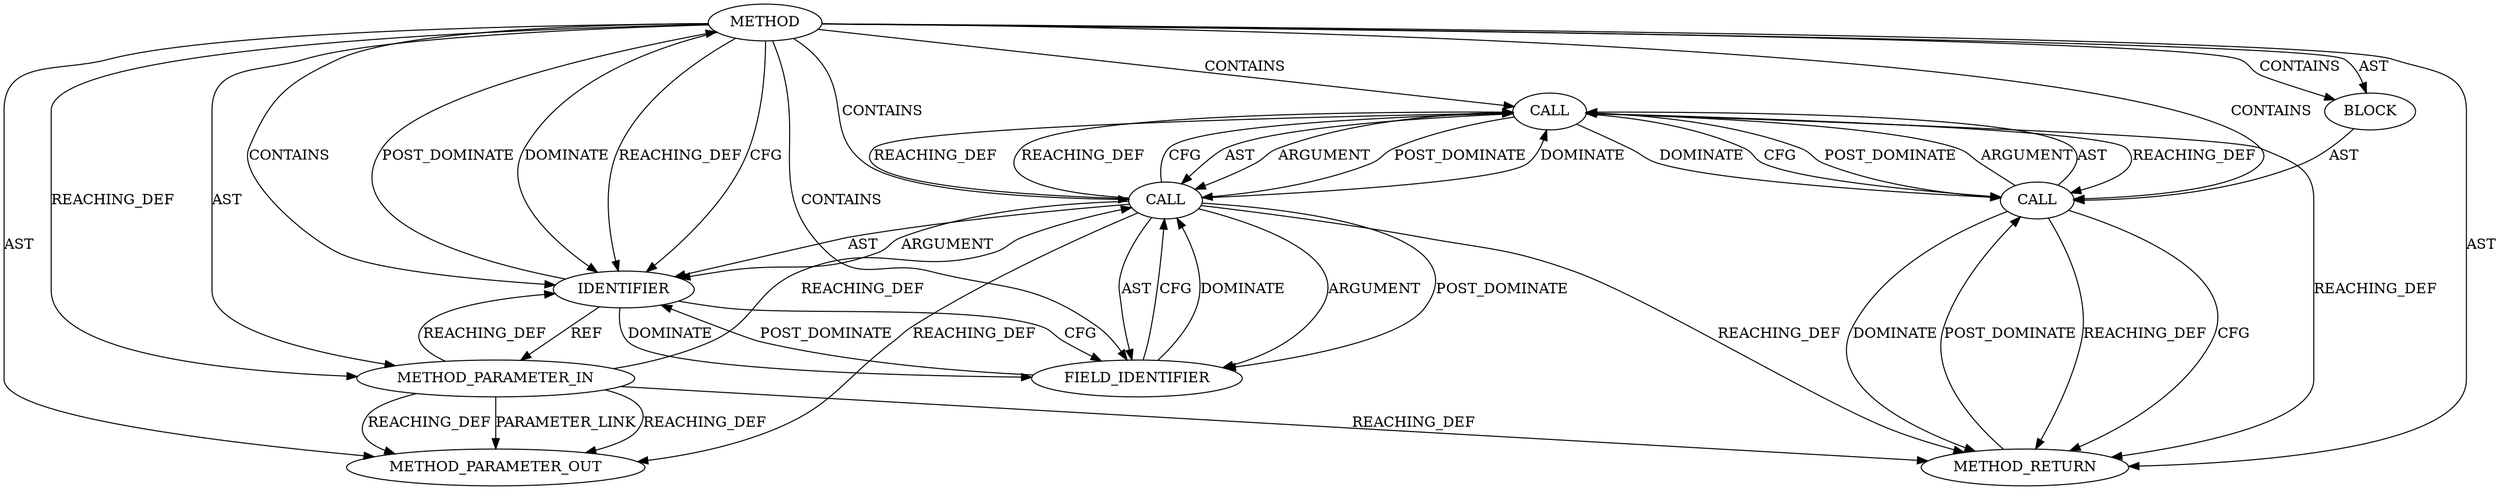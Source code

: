 digraph {
  15686 [label=METHOD COLUMN_NUMBER=1 LINE_NUMBER=1775 COLUMN_NUMBER_END=1 IS_EXTERNAL=false SIGNATURE="void tls_rx_rec_done (tls_sw_context_rx*)" NAME="tls_rx_rec_done" AST_PARENT_TYPE="TYPE_DECL" AST_PARENT_FULL_NAME="tls_sw.c:<global>" ORDER=39 CODE="static void tls_rx_rec_done(struct tls_sw_context_rx *ctx)
{
	tls_strp_msg_done(&ctx->strp);
}" FULL_NAME="tls_rx_rec_done" LINE_NUMBER_END=1778 FILENAME="tls_sw.c"]
  15690 [label=CALL ORDER=1 ARGUMENT_INDEX=1 CODE="&ctx->strp" COLUMN_NUMBER=20 METHOD_FULL_NAME="<operator>.addressOf" LINE_NUMBER=1777 TYPE_FULL_NAME="<empty>" DISPATCH_TYPE="STATIC_DISPATCH" SIGNATURE="" NAME="<operator>.addressOf"]
  21657 [label=METHOD_PARAMETER_OUT ORDER=1 CODE="struct tls_sw_context_rx *ctx" IS_VARIADIC=false COLUMN_NUMBER=29 LINE_NUMBER=1775 TYPE_FULL_NAME="tls_sw_context_rx*" EVALUATION_STRATEGY="BY_VALUE" INDEX=1 NAME="ctx"]
  15692 [label=IDENTIFIER ORDER=1 ARGUMENT_INDEX=1 CODE="ctx" COLUMN_NUMBER=21 LINE_NUMBER=1777 TYPE_FULL_NAME="tls_sw_context_rx*" NAME="ctx"]
  15687 [label=METHOD_PARAMETER_IN ORDER=1 CODE="struct tls_sw_context_rx *ctx" IS_VARIADIC=false COLUMN_NUMBER=29 LINE_NUMBER=1775 TYPE_FULL_NAME="tls_sw_context_rx*" EVALUATION_STRATEGY="BY_VALUE" INDEX=1 NAME="ctx"]
  15693 [label=FIELD_IDENTIFIER ORDER=2 ARGUMENT_INDEX=2 CODE="strp" COLUMN_NUMBER=21 LINE_NUMBER=1777 CANONICAL_NAME="strp"]
  15689 [label=CALL ORDER=1 ARGUMENT_INDEX=-1 CODE="tls_strp_msg_done(&ctx->strp)" COLUMN_NUMBER=2 METHOD_FULL_NAME="tls_strp_msg_done" LINE_NUMBER=1777 TYPE_FULL_NAME="<empty>" DISPATCH_TYPE="STATIC_DISPATCH" SIGNATURE="" NAME="tls_strp_msg_done"]
  15691 [label=CALL ORDER=1 ARGUMENT_INDEX=1 CODE="ctx->strp" COLUMN_NUMBER=21 METHOD_FULL_NAME="<operator>.indirectFieldAccess" LINE_NUMBER=1777 TYPE_FULL_NAME="<empty>" DISPATCH_TYPE="STATIC_DISPATCH" SIGNATURE="" NAME="<operator>.indirectFieldAccess"]
  15688 [label=BLOCK ORDER=2 ARGUMENT_INDEX=-1 CODE="{
	tls_strp_msg_done(&ctx->strp);
}" COLUMN_NUMBER=1 LINE_NUMBER=1776 TYPE_FULL_NAME="void"]
  15694 [label=METHOD_RETURN ORDER=3 CODE="RET" COLUMN_NUMBER=1 LINE_NUMBER=1775 TYPE_FULL_NAME="void" EVALUATION_STRATEGY="BY_VALUE"]
  15693 -> 15692 [label=POST_DOMINATE ]
  15687 -> 21657 [label=PARAMETER_LINK ]
  15691 -> 15694 [label=REACHING_DEF VARIABLE="ctx->strp"]
  15690 -> 15691 [label=AST ]
  15687 -> 15692 [label=REACHING_DEF VARIABLE="ctx"]
  15691 -> 21657 [label=REACHING_DEF VARIABLE="ctx->strp"]
  15689 -> 15690 [label=POST_DOMINATE ]
  15686 -> 15694 [label=AST ]
  15691 -> 15693 [label=ARGUMENT ]
  15686 -> 15692 [label=REACHING_DEF VARIABLE=""]
  15686 -> 15687 [label=REACHING_DEF VARIABLE=""]
  15692 -> 15693 [label=CFG ]
  15686 -> 15688 [label=AST ]
  15689 -> 15690 [label=ARGUMENT ]
  15691 -> 15692 [label=AST ]
  15686 -> 15692 [label=CFG ]
  15690 -> 15689 [label=REACHING_DEF VARIABLE="&ctx->strp"]
  15693 -> 15691 [label=CFG ]
  15692 -> 15693 [label=DOMINATE ]
  15690 -> 15689 [label=DOMINATE ]
  15689 -> 15690 [label=AST ]
  15686 -> 21657 [label=AST ]
  15689 -> 15694 [label=REACHING_DEF VARIABLE="tls_strp_msg_done(&ctx->strp)"]
  15687 -> 15691 [label=REACHING_DEF VARIABLE="ctx"]
  15686 -> 15692 [label=CONTAINS ]
  15693 -> 15691 [label=DOMINATE ]
  15694 -> 15689 [label=POST_DOMINATE ]
  15690 -> 15691 [label=ARGUMENT ]
  15687 -> 21657 [label=REACHING_DEF VARIABLE="ctx"]
  15687 -> 21657 [label=REACHING_DEF VARIABLE="ctx"]
  15686 -> 15689 [label=CONTAINS ]
  15686 -> 15688 [label=CONTAINS ]
  15691 -> 15693 [label=AST ]
  15686 -> 15693 [label=CONTAINS ]
  15691 -> 15693 [label=POST_DOMINATE ]
  15692 -> 15687 [label=REF ]
  15690 -> 15689 [label=CFG ]
  15689 -> 15694 [label=CFG ]
  15690 -> 15691 [label=POST_DOMINATE ]
  15686 -> 15691 [label=CONTAINS ]
  15690 -> 15694 [label=REACHING_DEF VARIABLE="&ctx->strp"]
  15691 -> 15690 [label=DOMINATE ]
  15687 -> 15694 [label=REACHING_DEF VARIABLE="ctx"]
  15686 -> 15692 [label=DOMINATE ]
  15689 -> 15694 [label=DOMINATE ]
  15686 -> 15687 [label=AST ]
  15692 -> 15686 [label=POST_DOMINATE ]
  15686 -> 15690 [label=CONTAINS ]
  15688 -> 15689 [label=AST ]
  15691 -> 15690 [label=REACHING_DEF VARIABLE="ctx->strp"]
  15691 -> 15690 [label=REACHING_DEF VARIABLE="ctx->strp"]
  15691 -> 15690 [label=CFG ]
  15691 -> 15692 [label=ARGUMENT ]
}
